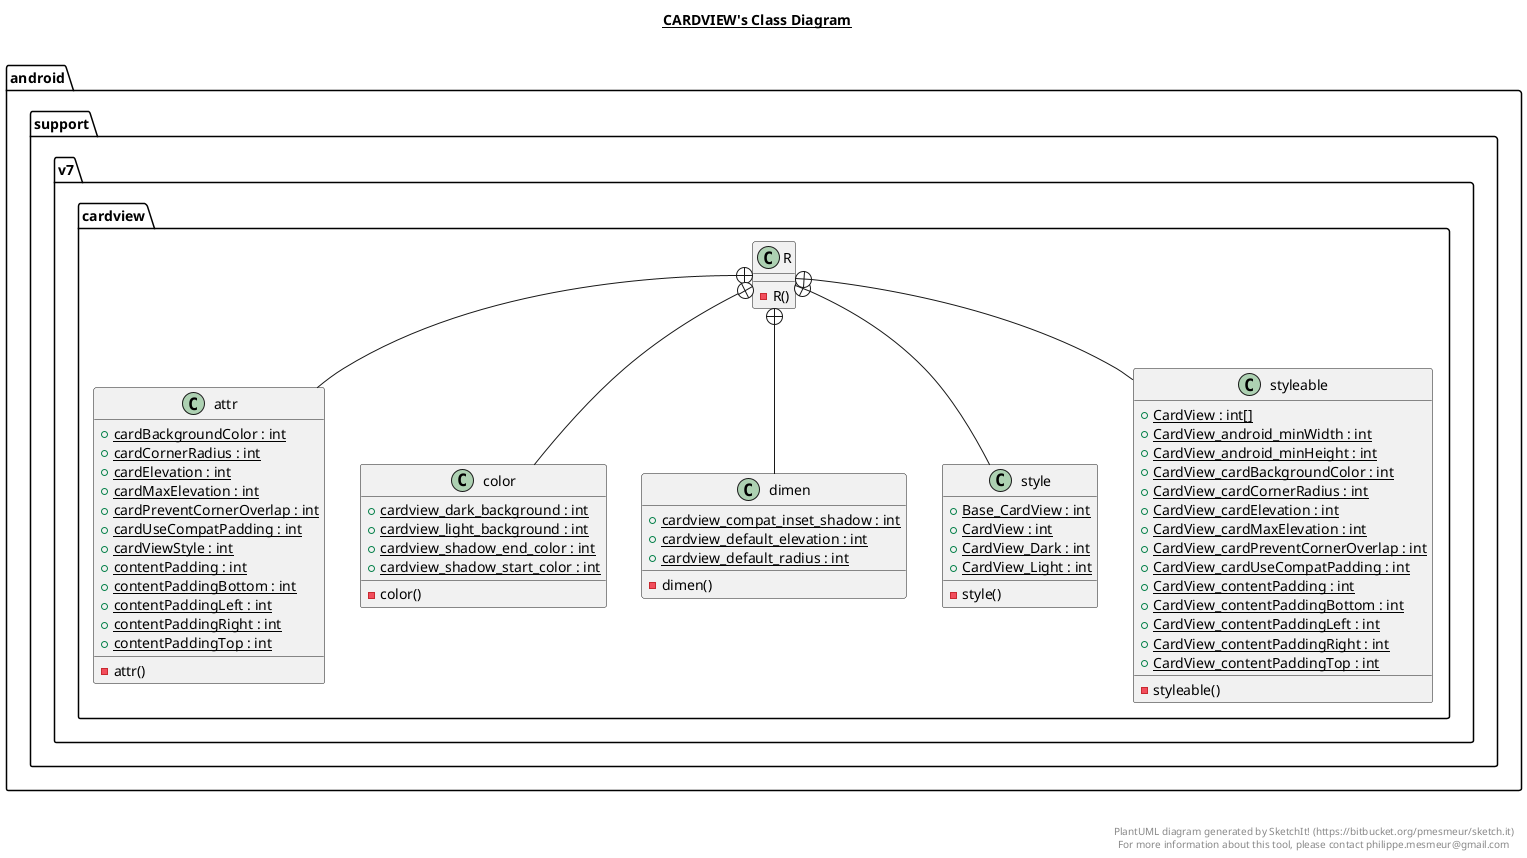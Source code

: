 @startuml

title __CARDVIEW's Class Diagram__\n

  package android.support.v7.cardview {
    class R {
        - R()
    }
  }
  

  package android.support.v7.cardview {
    class attr {
        {static} + cardBackgroundColor : int
        {static} + cardCornerRadius : int
        {static} + cardElevation : int
        {static} + cardMaxElevation : int
        {static} + cardPreventCornerOverlap : int
        {static} + cardUseCompatPadding : int
        {static} + cardViewStyle : int
        {static} + contentPadding : int
        {static} + contentPaddingBottom : int
        {static} + contentPaddingLeft : int
        {static} + contentPaddingRight : int
        {static} + contentPaddingTop : int
        - attr()
    }
  }
  

  package android.support.v7.cardview {
    class color {
        {static} + cardview_dark_background : int
        {static} + cardview_light_background : int
        {static} + cardview_shadow_end_color : int
        {static} + cardview_shadow_start_color : int
        - color()
    }
  }
  

  package android.support.v7.cardview {
    class dimen {
        {static} + cardview_compat_inset_shadow : int
        {static} + cardview_default_elevation : int
        {static} + cardview_default_radius : int
        - dimen()
    }
  }
  

  package android.support.v7.cardview {
    class style {
        {static} + Base_CardView : int
        {static} + CardView : int
        {static} + CardView_Dark : int
        {static} + CardView_Light : int
        - style()
    }
  }
  

  package android.support.v7.cardview {
    class styleable {
        {static} + CardView : int[]
        {static} + CardView_android_minWidth : int
        {static} + CardView_android_minHeight : int
        {static} + CardView_cardBackgroundColor : int
        {static} + CardView_cardCornerRadius : int
        {static} + CardView_cardElevation : int
        {static} + CardView_cardMaxElevation : int
        {static} + CardView_cardPreventCornerOverlap : int
        {static} + CardView_cardUseCompatPadding : int
        {static} + CardView_contentPadding : int
        {static} + CardView_contentPaddingBottom : int
        {static} + CardView_contentPaddingLeft : int
        {static} + CardView_contentPaddingRight : int
        {static} + CardView_contentPaddingTop : int
        - styleable()
    }
  }
  

  R +-down- attr
  R +-down- color
  R +-down- dimen
  R +-down- style
  R +-down- styleable


right footer


PlantUML diagram generated by SketchIt! (https://bitbucket.org/pmesmeur/sketch.it)
For more information about this tool, please contact philippe.mesmeur@gmail.com
endfooter

@enduml
